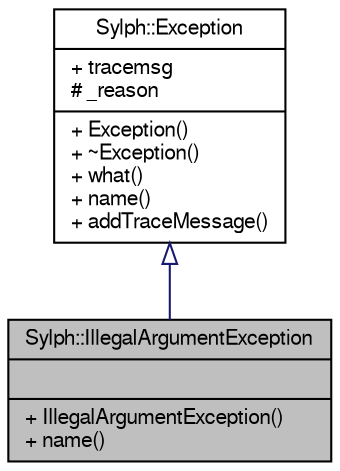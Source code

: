 digraph G
{
  edge [fontname="FreeSans",fontsize="10",labelfontname="FreeSans",labelfontsize="10"];
  node [fontname="FreeSans",fontsize="10",shape=record];
  Node1 [label="{Sylph::IllegalArgumentException\n||+ IllegalArgumentException()\l+ name()\l}",height=0.2,width=0.4,color="black", fillcolor="grey75", style="filled" fontcolor="black"];
  Node2 -> Node1 [dir=back,color="midnightblue",fontsize="10",style="solid",arrowtail="empty",fontname="FreeSans"];
  Node2 [label="{Sylph::Exception\n|+ tracemsg\l# _reason\l|+ Exception()\l+ ~Exception()\l+ what()\l+ name()\l+ addTraceMessage()\l}",height=0.2,width=0.4,color="black", fillcolor="white", style="filled",URL="$class_sylph_1_1_exception.html",tooltip="This class provides a ready-to-use interface for exception handling."];
}
